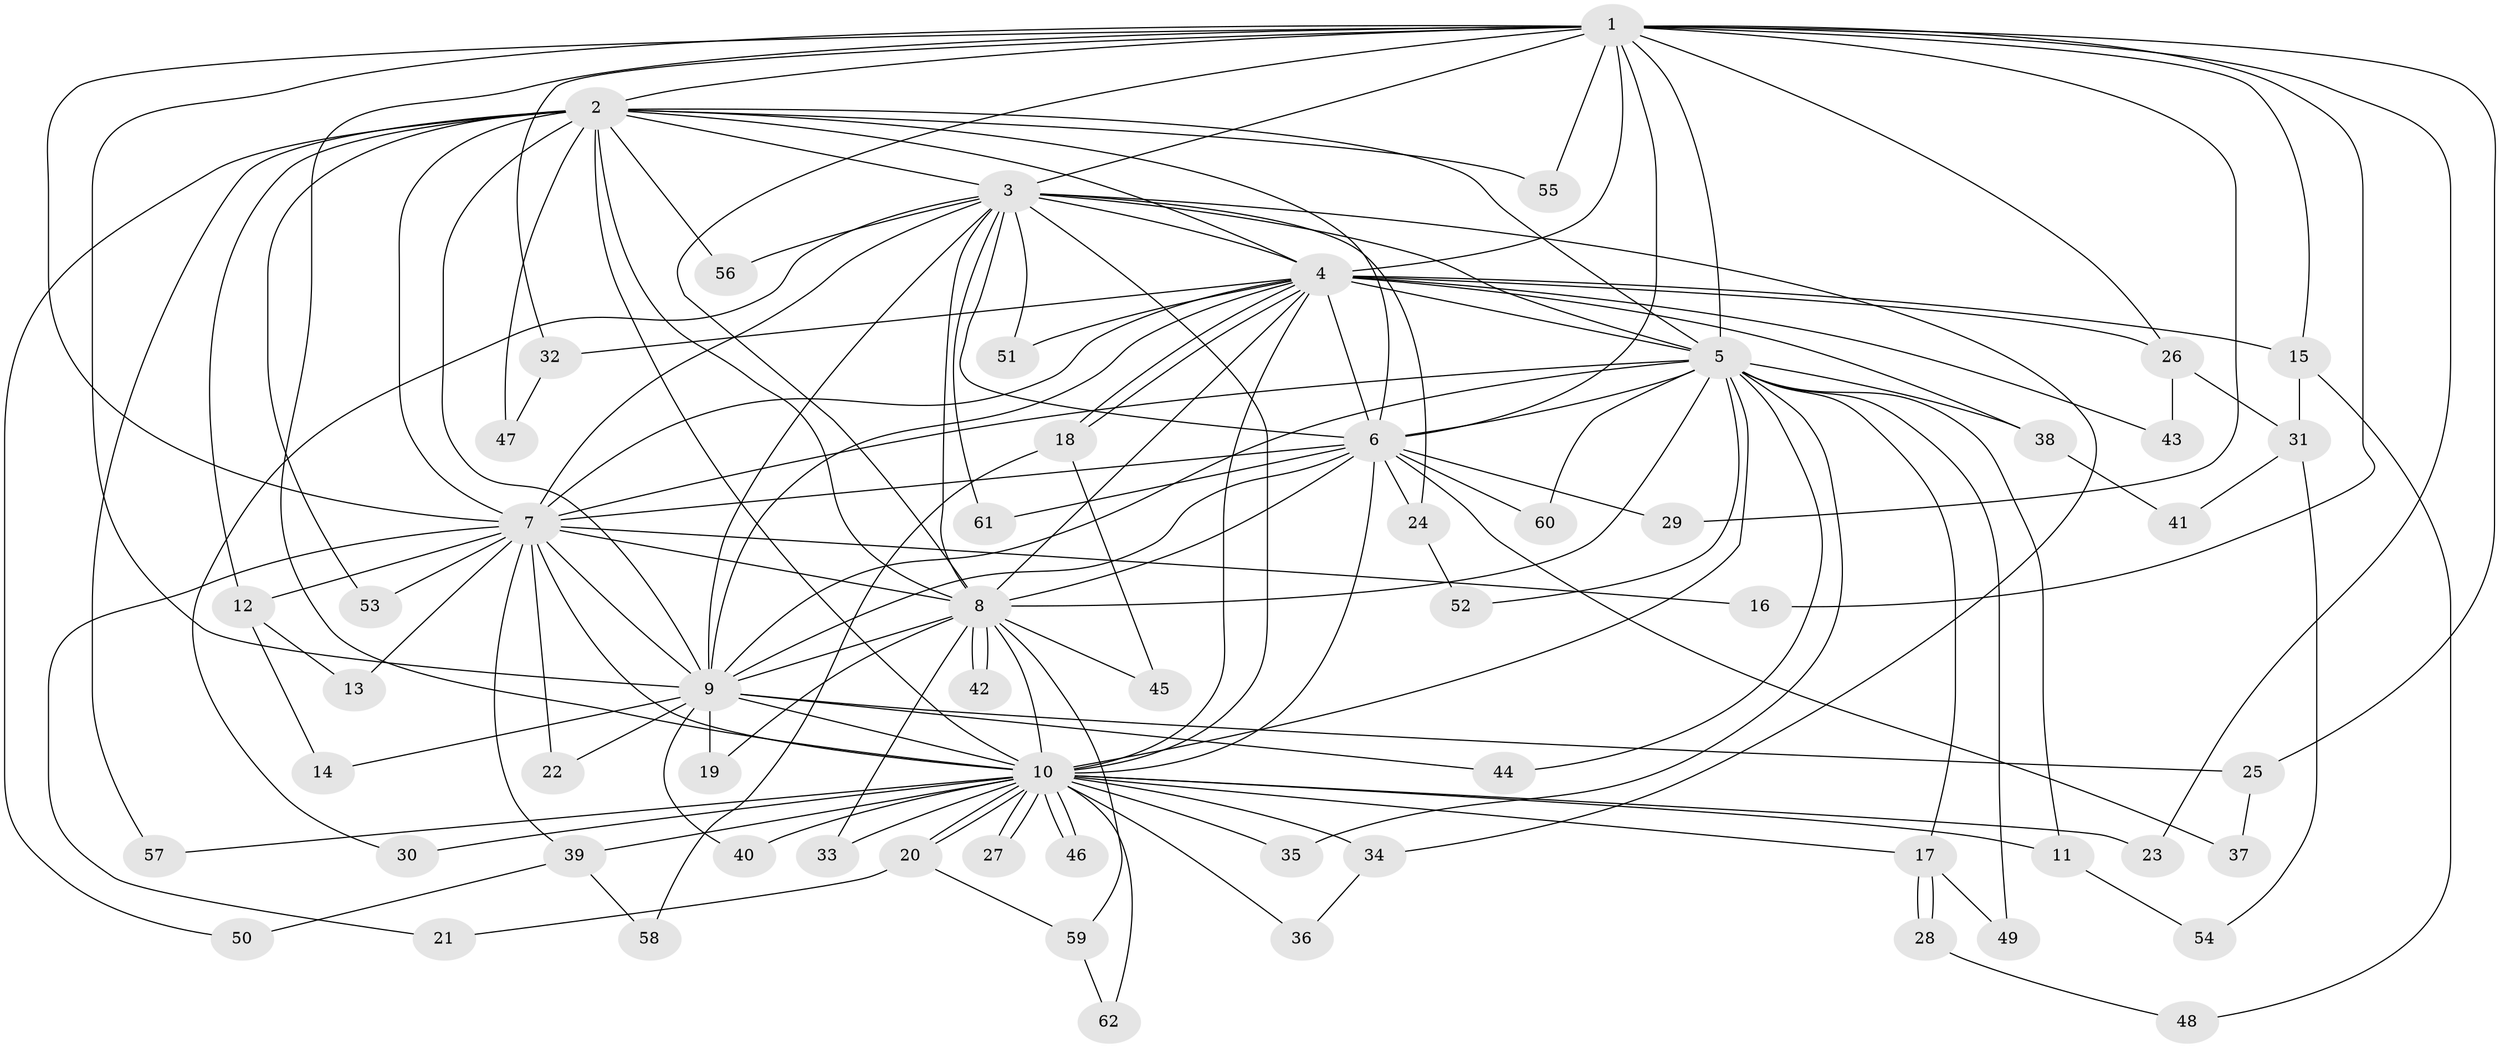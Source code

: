 // Generated by graph-tools (version 1.1) at 2025/11/02/27/25 16:11:05]
// undirected, 62 vertices, 149 edges
graph export_dot {
graph [start="1"]
  node [color=gray90,style=filled];
  1;
  2;
  3;
  4;
  5;
  6;
  7;
  8;
  9;
  10;
  11;
  12;
  13;
  14;
  15;
  16;
  17;
  18;
  19;
  20;
  21;
  22;
  23;
  24;
  25;
  26;
  27;
  28;
  29;
  30;
  31;
  32;
  33;
  34;
  35;
  36;
  37;
  38;
  39;
  40;
  41;
  42;
  43;
  44;
  45;
  46;
  47;
  48;
  49;
  50;
  51;
  52;
  53;
  54;
  55;
  56;
  57;
  58;
  59;
  60;
  61;
  62;
  1 -- 2;
  1 -- 3;
  1 -- 4;
  1 -- 5;
  1 -- 6;
  1 -- 7;
  1 -- 8;
  1 -- 9;
  1 -- 10;
  1 -- 15;
  1 -- 16;
  1 -- 23;
  1 -- 25;
  1 -- 26;
  1 -- 29;
  1 -- 32;
  1 -- 55;
  2 -- 3;
  2 -- 4;
  2 -- 5;
  2 -- 6;
  2 -- 7;
  2 -- 8;
  2 -- 9;
  2 -- 10;
  2 -- 12;
  2 -- 47;
  2 -- 50;
  2 -- 53;
  2 -- 55;
  2 -- 56;
  2 -- 57;
  3 -- 4;
  3 -- 5;
  3 -- 6;
  3 -- 7;
  3 -- 8;
  3 -- 9;
  3 -- 10;
  3 -- 24;
  3 -- 30;
  3 -- 34;
  3 -- 51;
  3 -- 56;
  3 -- 61;
  4 -- 5;
  4 -- 6;
  4 -- 7;
  4 -- 8;
  4 -- 9;
  4 -- 10;
  4 -- 15;
  4 -- 18;
  4 -- 18;
  4 -- 26;
  4 -- 32;
  4 -- 38;
  4 -- 43;
  4 -- 51;
  5 -- 6;
  5 -- 7;
  5 -- 8;
  5 -- 9;
  5 -- 10;
  5 -- 11;
  5 -- 17;
  5 -- 35;
  5 -- 38;
  5 -- 44;
  5 -- 49;
  5 -- 52;
  5 -- 60;
  6 -- 7;
  6 -- 8;
  6 -- 9;
  6 -- 10;
  6 -- 24;
  6 -- 29;
  6 -- 37;
  6 -- 60;
  6 -- 61;
  7 -- 8;
  7 -- 9;
  7 -- 10;
  7 -- 12;
  7 -- 13;
  7 -- 16;
  7 -- 21;
  7 -- 22;
  7 -- 39;
  7 -- 53;
  8 -- 9;
  8 -- 10;
  8 -- 19;
  8 -- 33;
  8 -- 42;
  8 -- 42;
  8 -- 45;
  8 -- 59;
  9 -- 10;
  9 -- 14;
  9 -- 19;
  9 -- 22;
  9 -- 25;
  9 -- 40;
  9 -- 44;
  10 -- 11;
  10 -- 17;
  10 -- 20;
  10 -- 20;
  10 -- 23;
  10 -- 27;
  10 -- 27;
  10 -- 30;
  10 -- 33;
  10 -- 34;
  10 -- 35;
  10 -- 36;
  10 -- 39;
  10 -- 40;
  10 -- 46;
  10 -- 46;
  10 -- 57;
  10 -- 62;
  11 -- 54;
  12 -- 13;
  12 -- 14;
  15 -- 31;
  15 -- 48;
  17 -- 28;
  17 -- 28;
  17 -- 49;
  18 -- 45;
  18 -- 58;
  20 -- 21;
  20 -- 59;
  24 -- 52;
  25 -- 37;
  26 -- 31;
  26 -- 43;
  28 -- 48;
  31 -- 41;
  31 -- 54;
  32 -- 47;
  34 -- 36;
  38 -- 41;
  39 -- 50;
  39 -- 58;
  59 -- 62;
}

